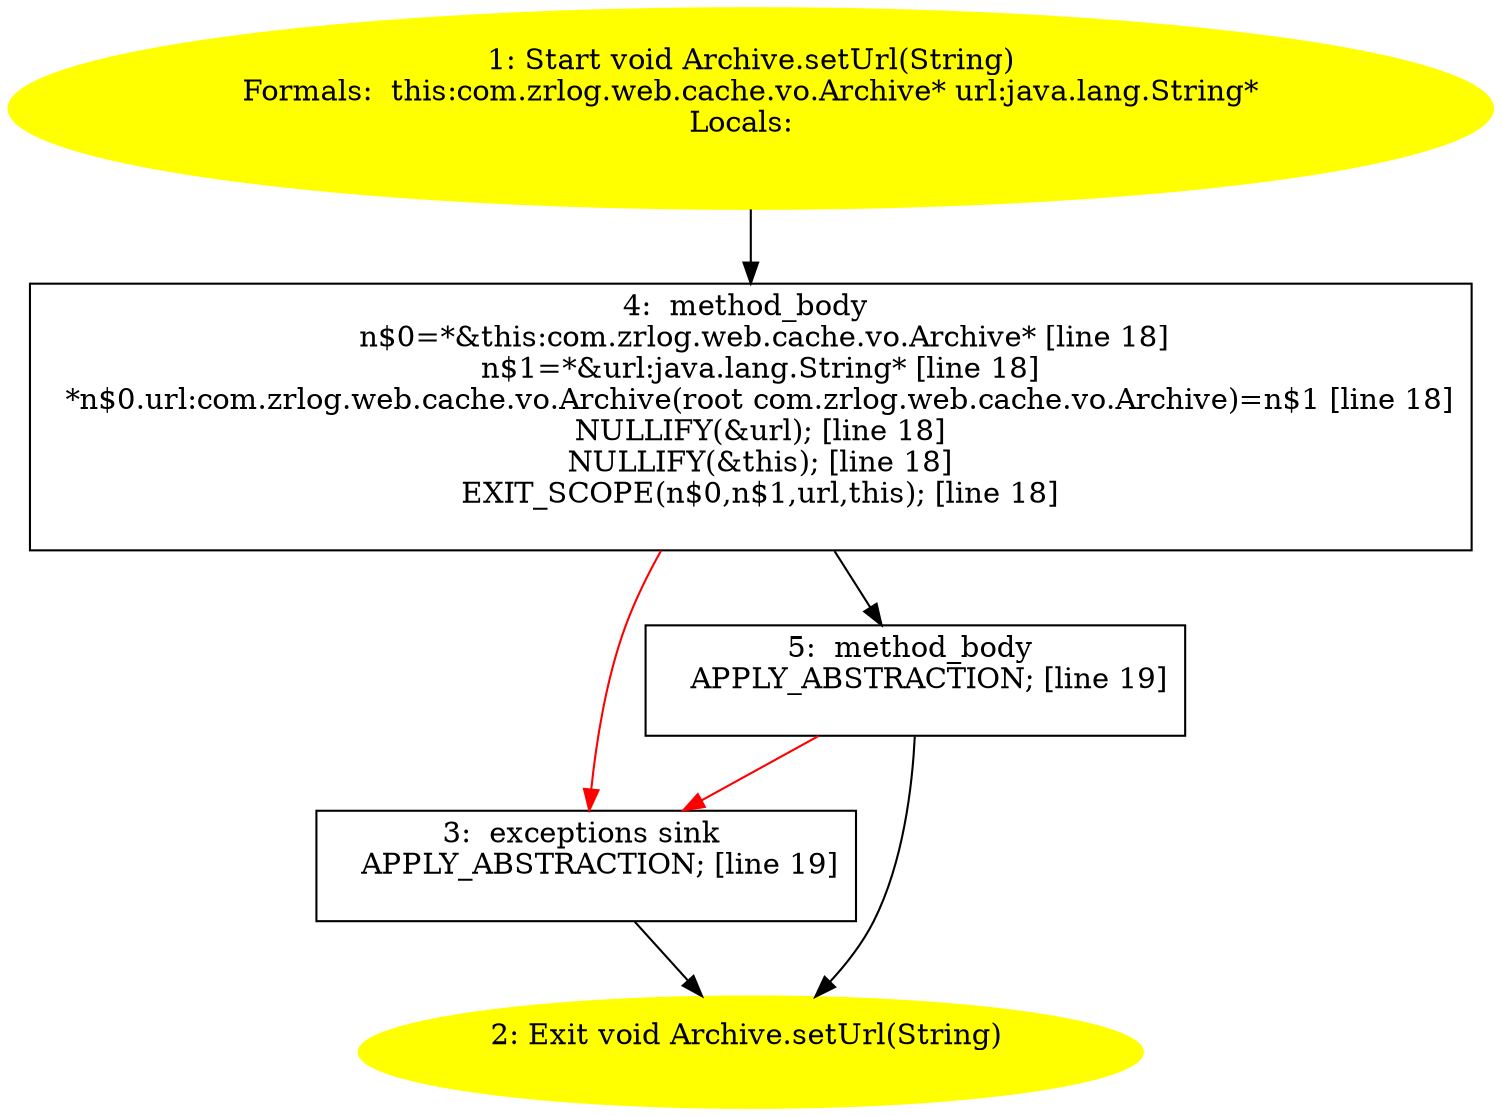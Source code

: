 /* @generated */
digraph cfg {
"com.zrlog.web.cache.vo.Archive.setUrl(java.lang.String):void.e5c14e7e4327880e4cbd4c39e791c5b0_1" [label="1: Start void Archive.setUrl(String)\nFormals:  this:com.zrlog.web.cache.vo.Archive* url:java.lang.String*\nLocals:  \n  " color=yellow style=filled]
	

	 "com.zrlog.web.cache.vo.Archive.setUrl(java.lang.String):void.e5c14e7e4327880e4cbd4c39e791c5b0_1" -> "com.zrlog.web.cache.vo.Archive.setUrl(java.lang.String):void.e5c14e7e4327880e4cbd4c39e791c5b0_4" ;
"com.zrlog.web.cache.vo.Archive.setUrl(java.lang.String):void.e5c14e7e4327880e4cbd4c39e791c5b0_2" [label="2: Exit void Archive.setUrl(String) \n  " color=yellow style=filled]
	

"com.zrlog.web.cache.vo.Archive.setUrl(java.lang.String):void.e5c14e7e4327880e4cbd4c39e791c5b0_3" [label="3:  exceptions sink \n   APPLY_ABSTRACTION; [line 19]\n " shape="box"]
	

	 "com.zrlog.web.cache.vo.Archive.setUrl(java.lang.String):void.e5c14e7e4327880e4cbd4c39e791c5b0_3" -> "com.zrlog.web.cache.vo.Archive.setUrl(java.lang.String):void.e5c14e7e4327880e4cbd4c39e791c5b0_2" ;
"com.zrlog.web.cache.vo.Archive.setUrl(java.lang.String):void.e5c14e7e4327880e4cbd4c39e791c5b0_4" [label="4:  method_body \n   n$0=*&this:com.zrlog.web.cache.vo.Archive* [line 18]\n  n$1=*&url:java.lang.String* [line 18]\n  *n$0.url:com.zrlog.web.cache.vo.Archive(root com.zrlog.web.cache.vo.Archive)=n$1 [line 18]\n  NULLIFY(&url); [line 18]\n  NULLIFY(&this); [line 18]\n  EXIT_SCOPE(n$0,n$1,url,this); [line 18]\n " shape="box"]
	

	 "com.zrlog.web.cache.vo.Archive.setUrl(java.lang.String):void.e5c14e7e4327880e4cbd4c39e791c5b0_4" -> "com.zrlog.web.cache.vo.Archive.setUrl(java.lang.String):void.e5c14e7e4327880e4cbd4c39e791c5b0_5" ;
	 "com.zrlog.web.cache.vo.Archive.setUrl(java.lang.String):void.e5c14e7e4327880e4cbd4c39e791c5b0_4" -> "com.zrlog.web.cache.vo.Archive.setUrl(java.lang.String):void.e5c14e7e4327880e4cbd4c39e791c5b0_3" [color="red" ];
"com.zrlog.web.cache.vo.Archive.setUrl(java.lang.String):void.e5c14e7e4327880e4cbd4c39e791c5b0_5" [label="5:  method_body \n   APPLY_ABSTRACTION; [line 19]\n " shape="box"]
	

	 "com.zrlog.web.cache.vo.Archive.setUrl(java.lang.String):void.e5c14e7e4327880e4cbd4c39e791c5b0_5" -> "com.zrlog.web.cache.vo.Archive.setUrl(java.lang.String):void.e5c14e7e4327880e4cbd4c39e791c5b0_2" ;
	 "com.zrlog.web.cache.vo.Archive.setUrl(java.lang.String):void.e5c14e7e4327880e4cbd4c39e791c5b0_5" -> "com.zrlog.web.cache.vo.Archive.setUrl(java.lang.String):void.e5c14e7e4327880e4cbd4c39e791c5b0_3" [color="red" ];
}
